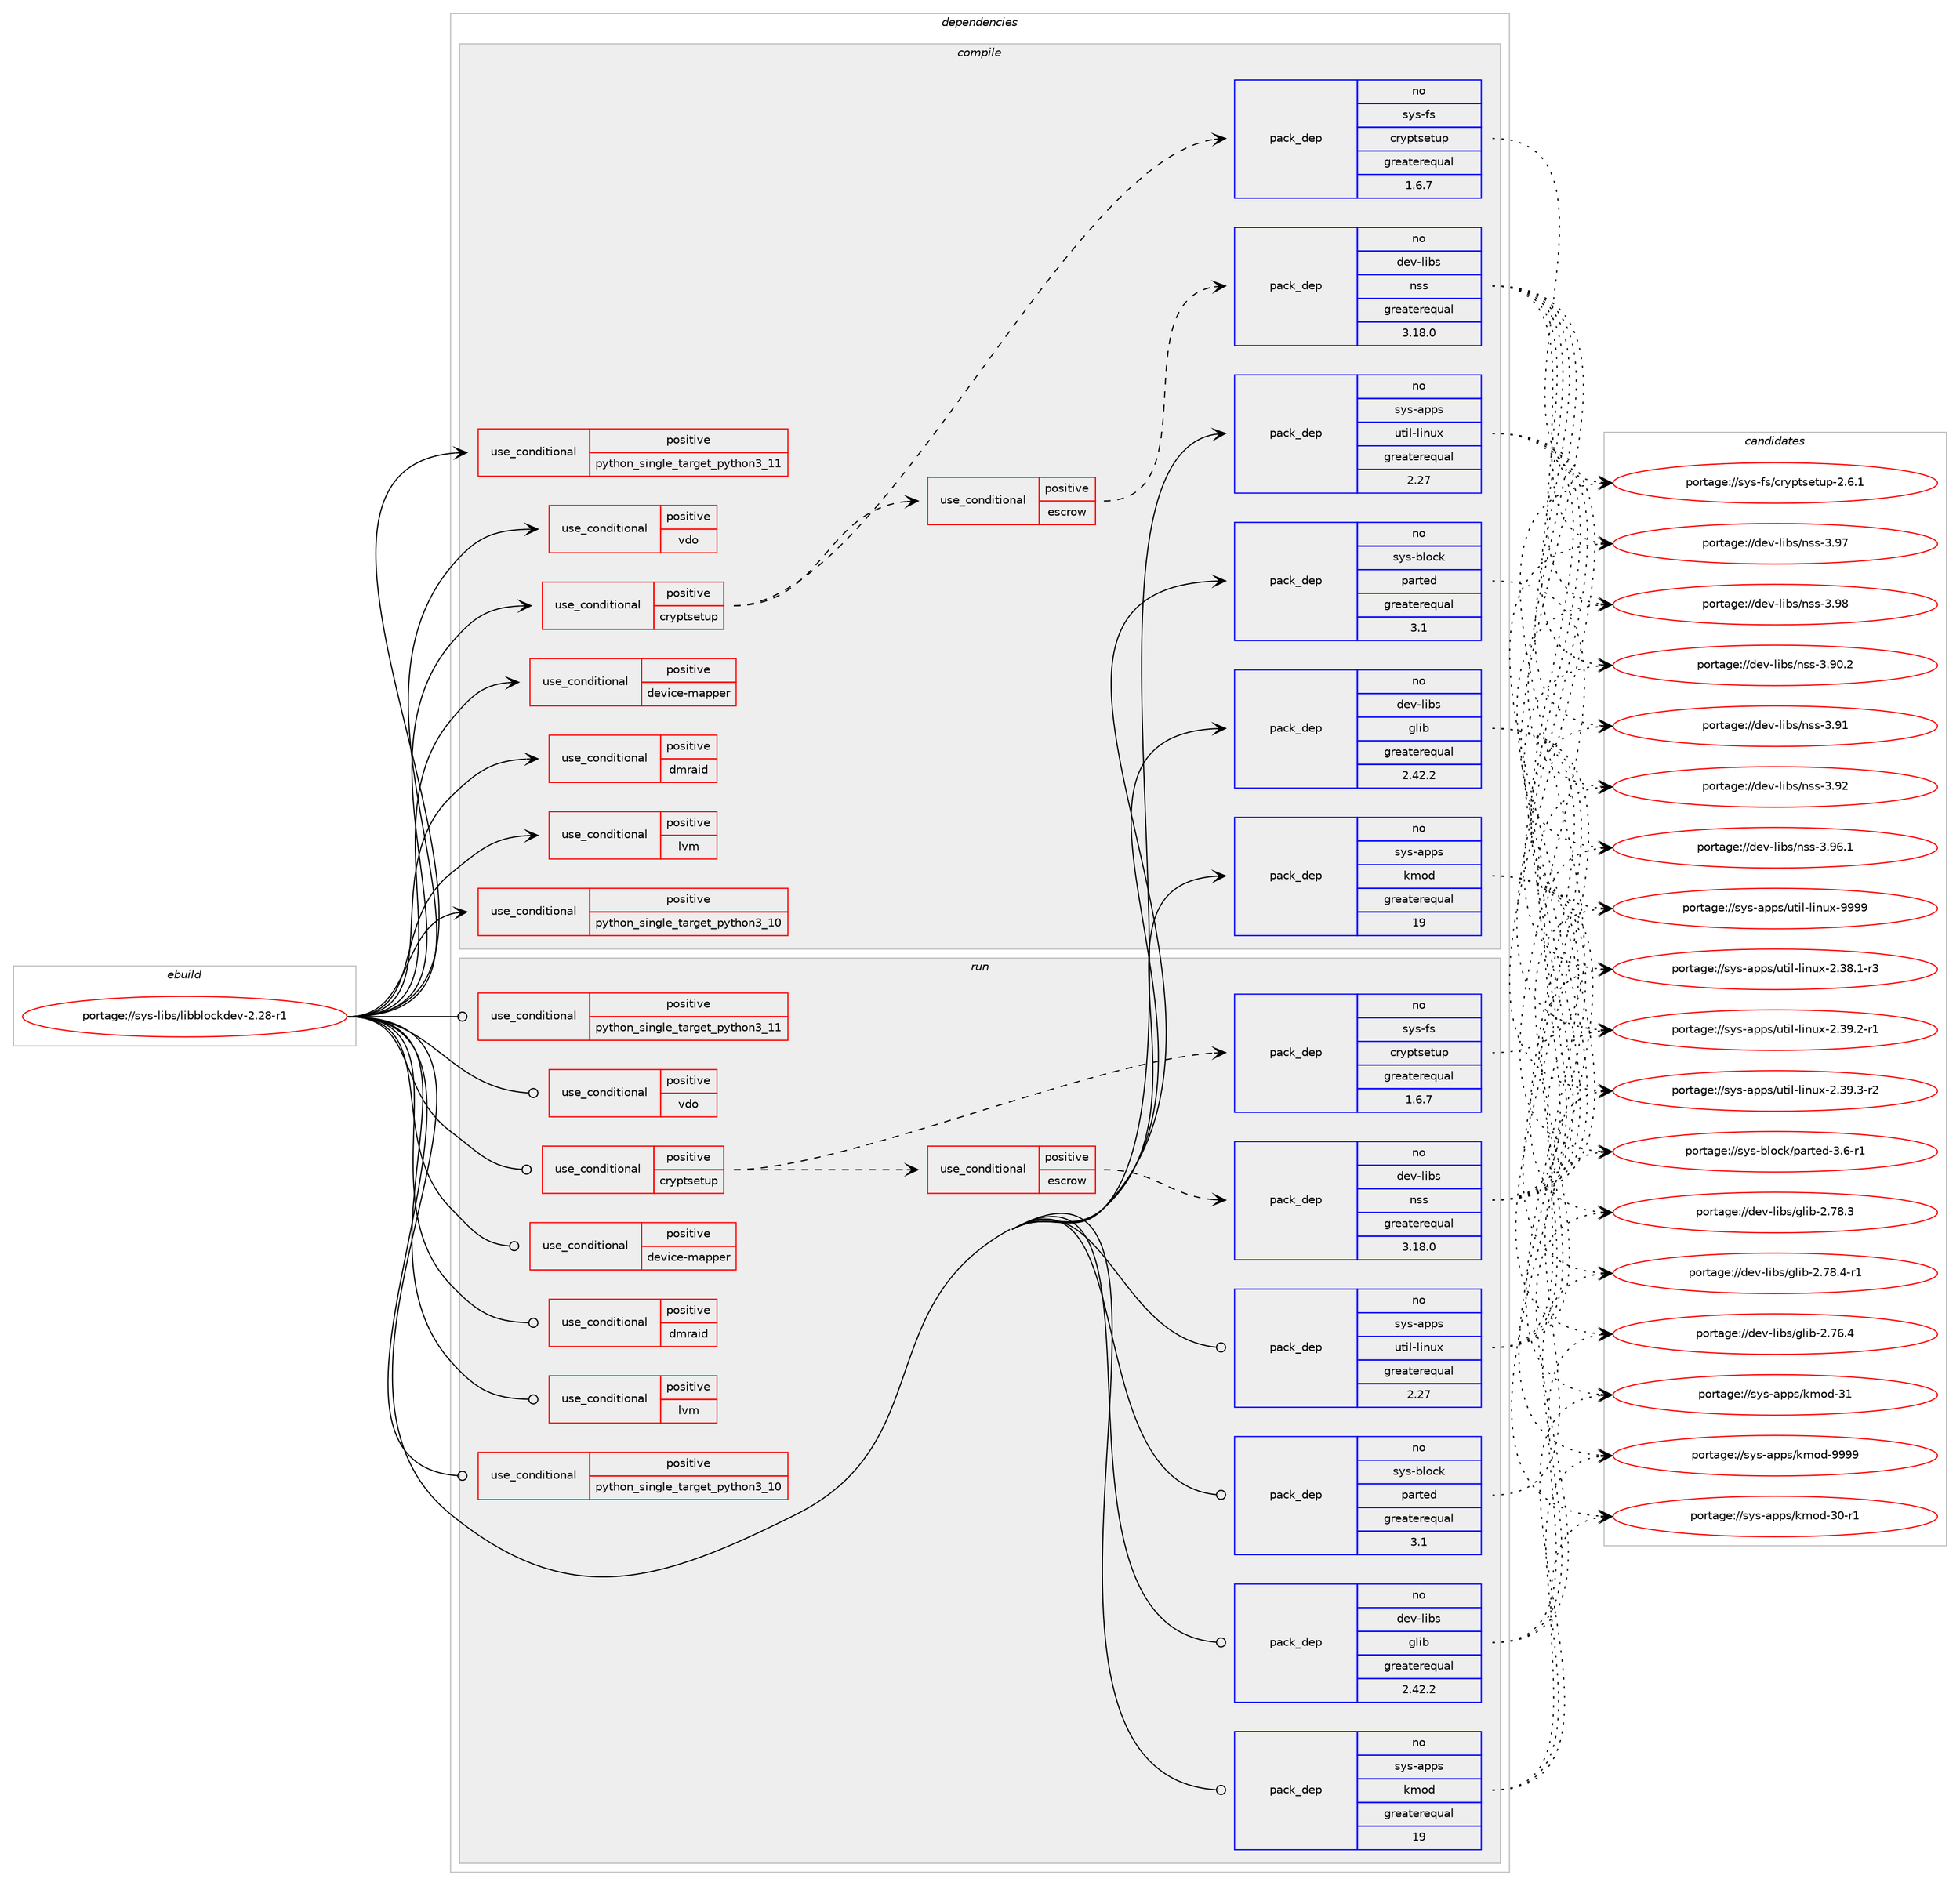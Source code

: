 digraph prolog {

# *************
# Graph options
# *************

newrank=true;
concentrate=true;
compound=true;
graph [rankdir=LR,fontname=Helvetica,fontsize=10,ranksep=1.5];#, ranksep=2.5, nodesep=0.2];
edge  [arrowhead=vee];
node  [fontname=Helvetica,fontsize=10];

# **********
# The ebuild
# **********

subgraph cluster_leftcol {
color=gray;
rank=same;
label=<<i>ebuild</i>>;
id [label="portage://sys-libs/libblockdev-2.28-r1", color=red, width=4, href="../sys-libs/libblockdev-2.28-r1.svg"];
}

# ****************
# The dependencies
# ****************

subgraph cluster_midcol {
color=gray;
label=<<i>dependencies</i>>;
subgraph cluster_compile {
fillcolor="#eeeeee";
style=filled;
label=<<i>compile</i>>;
subgraph cond14526 {
dependency21429 [label=<<TABLE BORDER="0" CELLBORDER="1" CELLSPACING="0" CELLPADDING="4"><TR><TD ROWSPAN="3" CELLPADDING="10">use_conditional</TD></TR><TR><TD>positive</TD></TR><TR><TD>cryptsetup</TD></TR></TABLE>>, shape=none, color=red];
subgraph cond14527 {
dependency21430 [label=<<TABLE BORDER="0" CELLBORDER="1" CELLSPACING="0" CELLPADDING="4"><TR><TD ROWSPAN="3" CELLPADDING="10">use_conditional</TD></TR><TR><TD>positive</TD></TR><TR><TD>escrow</TD></TR></TABLE>>, shape=none, color=red];
subgraph pack6705 {
dependency21431 [label=<<TABLE BORDER="0" CELLBORDER="1" CELLSPACING="0" CELLPADDING="4" WIDTH="220"><TR><TD ROWSPAN="6" CELLPADDING="30">pack_dep</TD></TR><TR><TD WIDTH="110">no</TD></TR><TR><TD>dev-libs</TD></TR><TR><TD>nss</TD></TR><TR><TD>greaterequal</TD></TR><TR><TD>3.18.0</TD></TR></TABLE>>, shape=none, color=blue];
}
dependency21430:e -> dependency21431:w [weight=20,style="dashed",arrowhead="vee"];
# *** BEGIN UNKNOWN DEPENDENCY TYPE (TODO) ***
# dependency21430 -> package_dependency(portage://sys-libs/libblockdev-2.28-r1,install,no,dev-libs,volume_key,none,[,,],[],[])
# *** END UNKNOWN DEPENDENCY TYPE (TODO) ***

}
dependency21429:e -> dependency21430:w [weight=20,style="dashed",arrowhead="vee"];
subgraph pack6706 {
dependency21432 [label=<<TABLE BORDER="0" CELLBORDER="1" CELLSPACING="0" CELLPADDING="4" WIDTH="220"><TR><TD ROWSPAN="6" CELLPADDING="30">pack_dep</TD></TR><TR><TD WIDTH="110">no</TD></TR><TR><TD>sys-fs</TD></TR><TR><TD>cryptsetup</TD></TR><TR><TD>greaterequal</TD></TR><TR><TD>1.6.7</TD></TR></TABLE>>, shape=none, color=blue];
}
dependency21429:e -> dependency21432:w [weight=20,style="dashed",arrowhead="vee"];
}
id:e -> dependency21429:w [weight=20,style="solid",arrowhead="vee"];
subgraph cond14528 {
dependency21433 [label=<<TABLE BORDER="0" CELLBORDER="1" CELLSPACING="0" CELLPADDING="4"><TR><TD ROWSPAN="3" CELLPADDING="10">use_conditional</TD></TR><TR><TD>positive</TD></TR><TR><TD>device-mapper</TD></TR></TABLE>>, shape=none, color=red];
# *** BEGIN UNKNOWN DEPENDENCY TYPE (TODO) ***
# dependency21433 -> package_dependency(portage://sys-libs/libblockdev-2.28-r1,install,no,sys-fs,lvm2,none,[,,],[],[])
# *** END UNKNOWN DEPENDENCY TYPE (TODO) ***

}
id:e -> dependency21433:w [weight=20,style="solid",arrowhead="vee"];
subgraph cond14529 {
dependency21434 [label=<<TABLE BORDER="0" CELLBORDER="1" CELLSPACING="0" CELLPADDING="4"><TR><TD ROWSPAN="3" CELLPADDING="10">use_conditional</TD></TR><TR><TD>positive</TD></TR><TR><TD>dmraid</TD></TR></TABLE>>, shape=none, color=red];
# *** BEGIN UNKNOWN DEPENDENCY TYPE (TODO) ***
# dependency21434 -> package_dependency(portage://sys-libs/libblockdev-2.28-r1,install,no,sys-fs,dmraid,none,[,,],[],[])
# *** END UNKNOWN DEPENDENCY TYPE (TODO) ***

# *** BEGIN UNKNOWN DEPENDENCY TYPE (TODO) ***
# dependency21434 -> package_dependency(portage://sys-libs/libblockdev-2.28-r1,install,no,sys-fs,lvm2,none,[,,],[],[])
# *** END UNKNOWN DEPENDENCY TYPE (TODO) ***

}
id:e -> dependency21434:w [weight=20,style="solid",arrowhead="vee"];
subgraph cond14530 {
dependency21435 [label=<<TABLE BORDER="0" CELLBORDER="1" CELLSPACING="0" CELLPADDING="4"><TR><TD ROWSPAN="3" CELLPADDING="10">use_conditional</TD></TR><TR><TD>positive</TD></TR><TR><TD>lvm</TD></TR></TABLE>>, shape=none, color=red];
# *** BEGIN UNKNOWN DEPENDENCY TYPE (TODO) ***
# dependency21435 -> package_dependency(portage://sys-libs/libblockdev-2.28-r1,install,no,sys-fs,lvm2,none,[,,],[],[])
# *** END UNKNOWN DEPENDENCY TYPE (TODO) ***

# *** BEGIN UNKNOWN DEPENDENCY TYPE (TODO) ***
# dependency21435 -> package_dependency(portage://sys-libs/libblockdev-2.28-r1,install,no,virtual,udev,none,[,,],[],[])
# *** END UNKNOWN DEPENDENCY TYPE (TODO) ***

}
id:e -> dependency21435:w [weight=20,style="solid",arrowhead="vee"];
subgraph cond14531 {
dependency21436 [label=<<TABLE BORDER="0" CELLBORDER="1" CELLSPACING="0" CELLPADDING="4"><TR><TD ROWSPAN="3" CELLPADDING="10">use_conditional</TD></TR><TR><TD>positive</TD></TR><TR><TD>python_single_target_python3_10</TD></TR></TABLE>>, shape=none, color=red];
# *** BEGIN UNKNOWN DEPENDENCY TYPE (TODO) ***
# dependency21436 -> package_dependency(portage://sys-libs/libblockdev-2.28-r1,install,no,dev-lang,python,none,[,,],[slot(3.10)],[])
# *** END UNKNOWN DEPENDENCY TYPE (TODO) ***

}
id:e -> dependency21436:w [weight=20,style="solid",arrowhead="vee"];
subgraph cond14532 {
dependency21437 [label=<<TABLE BORDER="0" CELLBORDER="1" CELLSPACING="0" CELLPADDING="4"><TR><TD ROWSPAN="3" CELLPADDING="10">use_conditional</TD></TR><TR><TD>positive</TD></TR><TR><TD>python_single_target_python3_11</TD></TR></TABLE>>, shape=none, color=red];
# *** BEGIN UNKNOWN DEPENDENCY TYPE (TODO) ***
# dependency21437 -> package_dependency(portage://sys-libs/libblockdev-2.28-r1,install,no,dev-lang,python,none,[,,],[slot(3.11)],[])
# *** END UNKNOWN DEPENDENCY TYPE (TODO) ***

}
id:e -> dependency21437:w [weight=20,style="solid",arrowhead="vee"];
subgraph cond14533 {
dependency21438 [label=<<TABLE BORDER="0" CELLBORDER="1" CELLSPACING="0" CELLPADDING="4"><TR><TD ROWSPAN="3" CELLPADDING="10">use_conditional</TD></TR><TR><TD>positive</TD></TR><TR><TD>vdo</TD></TR></TABLE>>, shape=none, color=red];
# *** BEGIN UNKNOWN DEPENDENCY TYPE (TODO) ***
# dependency21438 -> package_dependency(portage://sys-libs/libblockdev-2.28-r1,install,no,dev-libs,libyaml,none,[,,],[],[])
# *** END UNKNOWN DEPENDENCY TYPE (TODO) ***

}
id:e -> dependency21438:w [weight=20,style="solid",arrowhead="vee"];
subgraph pack6707 {
dependency21439 [label=<<TABLE BORDER="0" CELLBORDER="1" CELLSPACING="0" CELLPADDING="4" WIDTH="220"><TR><TD ROWSPAN="6" CELLPADDING="30">pack_dep</TD></TR><TR><TD WIDTH="110">no</TD></TR><TR><TD>dev-libs</TD></TR><TR><TD>glib</TD></TR><TR><TD>greaterequal</TD></TR><TR><TD>2.42.2</TD></TR></TABLE>>, shape=none, color=blue];
}
id:e -> dependency21439:w [weight=20,style="solid",arrowhead="vee"];
# *** BEGIN UNKNOWN DEPENDENCY TYPE (TODO) ***
# id -> package_dependency(portage://sys-libs/libblockdev-2.28-r1,install,no,dev-libs,libbytesize,none,[,,],[],[])
# *** END UNKNOWN DEPENDENCY TYPE (TODO) ***

subgraph pack6708 {
dependency21440 [label=<<TABLE BORDER="0" CELLBORDER="1" CELLSPACING="0" CELLPADDING="4" WIDTH="220"><TR><TD ROWSPAN="6" CELLPADDING="30">pack_dep</TD></TR><TR><TD WIDTH="110">no</TD></TR><TR><TD>sys-apps</TD></TR><TR><TD>kmod</TD></TR><TR><TD>greaterequal</TD></TR><TR><TD>19</TD></TR></TABLE>>, shape=none, color=blue];
}
id:e -> dependency21440:w [weight=20,style="solid",arrowhead="vee"];
subgraph pack6709 {
dependency21441 [label=<<TABLE BORDER="0" CELLBORDER="1" CELLSPACING="0" CELLPADDING="4" WIDTH="220"><TR><TD ROWSPAN="6" CELLPADDING="30">pack_dep</TD></TR><TR><TD WIDTH="110">no</TD></TR><TR><TD>sys-apps</TD></TR><TR><TD>util-linux</TD></TR><TR><TD>greaterequal</TD></TR><TR><TD>2.27</TD></TR></TABLE>>, shape=none, color=blue];
}
id:e -> dependency21441:w [weight=20,style="solid",arrowhead="vee"];
subgraph pack6710 {
dependency21442 [label=<<TABLE BORDER="0" CELLBORDER="1" CELLSPACING="0" CELLPADDING="4" WIDTH="220"><TR><TD ROWSPAN="6" CELLPADDING="30">pack_dep</TD></TR><TR><TD WIDTH="110">no</TD></TR><TR><TD>sys-block</TD></TR><TR><TD>parted</TD></TR><TR><TD>greaterequal</TD></TR><TR><TD>3.1</TD></TR></TABLE>>, shape=none, color=blue];
}
id:e -> dependency21442:w [weight=20,style="solid",arrowhead="vee"];
}
subgraph cluster_compileandrun {
fillcolor="#eeeeee";
style=filled;
label=<<i>compile and run</i>>;
}
subgraph cluster_run {
fillcolor="#eeeeee";
style=filled;
label=<<i>run</i>>;
subgraph cond14534 {
dependency21443 [label=<<TABLE BORDER="0" CELLBORDER="1" CELLSPACING="0" CELLPADDING="4"><TR><TD ROWSPAN="3" CELLPADDING="10">use_conditional</TD></TR><TR><TD>positive</TD></TR><TR><TD>cryptsetup</TD></TR></TABLE>>, shape=none, color=red];
subgraph cond14535 {
dependency21444 [label=<<TABLE BORDER="0" CELLBORDER="1" CELLSPACING="0" CELLPADDING="4"><TR><TD ROWSPAN="3" CELLPADDING="10">use_conditional</TD></TR><TR><TD>positive</TD></TR><TR><TD>escrow</TD></TR></TABLE>>, shape=none, color=red];
subgraph pack6711 {
dependency21445 [label=<<TABLE BORDER="0" CELLBORDER="1" CELLSPACING="0" CELLPADDING="4" WIDTH="220"><TR><TD ROWSPAN="6" CELLPADDING="30">pack_dep</TD></TR><TR><TD WIDTH="110">no</TD></TR><TR><TD>dev-libs</TD></TR><TR><TD>nss</TD></TR><TR><TD>greaterequal</TD></TR><TR><TD>3.18.0</TD></TR></TABLE>>, shape=none, color=blue];
}
dependency21444:e -> dependency21445:w [weight=20,style="dashed",arrowhead="vee"];
# *** BEGIN UNKNOWN DEPENDENCY TYPE (TODO) ***
# dependency21444 -> package_dependency(portage://sys-libs/libblockdev-2.28-r1,run,no,dev-libs,volume_key,none,[,,],[],[])
# *** END UNKNOWN DEPENDENCY TYPE (TODO) ***

}
dependency21443:e -> dependency21444:w [weight=20,style="dashed",arrowhead="vee"];
subgraph pack6712 {
dependency21446 [label=<<TABLE BORDER="0" CELLBORDER="1" CELLSPACING="0" CELLPADDING="4" WIDTH="220"><TR><TD ROWSPAN="6" CELLPADDING="30">pack_dep</TD></TR><TR><TD WIDTH="110">no</TD></TR><TR><TD>sys-fs</TD></TR><TR><TD>cryptsetup</TD></TR><TR><TD>greaterequal</TD></TR><TR><TD>1.6.7</TD></TR></TABLE>>, shape=none, color=blue];
}
dependency21443:e -> dependency21446:w [weight=20,style="dashed",arrowhead="vee"];
}
id:e -> dependency21443:w [weight=20,style="solid",arrowhead="odot"];
subgraph cond14536 {
dependency21447 [label=<<TABLE BORDER="0" CELLBORDER="1" CELLSPACING="0" CELLPADDING="4"><TR><TD ROWSPAN="3" CELLPADDING="10">use_conditional</TD></TR><TR><TD>positive</TD></TR><TR><TD>device-mapper</TD></TR></TABLE>>, shape=none, color=red];
# *** BEGIN UNKNOWN DEPENDENCY TYPE (TODO) ***
# dependency21447 -> package_dependency(portage://sys-libs/libblockdev-2.28-r1,run,no,sys-fs,lvm2,none,[,,],[],[])
# *** END UNKNOWN DEPENDENCY TYPE (TODO) ***

}
id:e -> dependency21447:w [weight=20,style="solid",arrowhead="odot"];
subgraph cond14537 {
dependency21448 [label=<<TABLE BORDER="0" CELLBORDER="1" CELLSPACING="0" CELLPADDING="4"><TR><TD ROWSPAN="3" CELLPADDING="10">use_conditional</TD></TR><TR><TD>positive</TD></TR><TR><TD>dmraid</TD></TR></TABLE>>, shape=none, color=red];
# *** BEGIN UNKNOWN DEPENDENCY TYPE (TODO) ***
# dependency21448 -> package_dependency(portage://sys-libs/libblockdev-2.28-r1,run,no,sys-fs,dmraid,none,[,,],[],[])
# *** END UNKNOWN DEPENDENCY TYPE (TODO) ***

# *** BEGIN UNKNOWN DEPENDENCY TYPE (TODO) ***
# dependency21448 -> package_dependency(portage://sys-libs/libblockdev-2.28-r1,run,no,sys-fs,lvm2,none,[,,],[],[])
# *** END UNKNOWN DEPENDENCY TYPE (TODO) ***

}
id:e -> dependency21448:w [weight=20,style="solid",arrowhead="odot"];
subgraph cond14538 {
dependency21449 [label=<<TABLE BORDER="0" CELLBORDER="1" CELLSPACING="0" CELLPADDING="4"><TR><TD ROWSPAN="3" CELLPADDING="10">use_conditional</TD></TR><TR><TD>positive</TD></TR><TR><TD>lvm</TD></TR></TABLE>>, shape=none, color=red];
# *** BEGIN UNKNOWN DEPENDENCY TYPE (TODO) ***
# dependency21449 -> package_dependency(portage://sys-libs/libblockdev-2.28-r1,run,no,sys-fs,lvm2,none,[,,],[],[])
# *** END UNKNOWN DEPENDENCY TYPE (TODO) ***

# *** BEGIN UNKNOWN DEPENDENCY TYPE (TODO) ***
# dependency21449 -> package_dependency(portage://sys-libs/libblockdev-2.28-r1,run,no,virtual,udev,none,[,,],[],[])
# *** END UNKNOWN DEPENDENCY TYPE (TODO) ***

}
id:e -> dependency21449:w [weight=20,style="solid",arrowhead="odot"];
subgraph cond14539 {
dependency21450 [label=<<TABLE BORDER="0" CELLBORDER="1" CELLSPACING="0" CELLPADDING="4"><TR><TD ROWSPAN="3" CELLPADDING="10">use_conditional</TD></TR><TR><TD>positive</TD></TR><TR><TD>python_single_target_python3_10</TD></TR></TABLE>>, shape=none, color=red];
# *** BEGIN UNKNOWN DEPENDENCY TYPE (TODO) ***
# dependency21450 -> package_dependency(portage://sys-libs/libblockdev-2.28-r1,run,no,dev-lang,python,none,[,,],[slot(3.10)],[])
# *** END UNKNOWN DEPENDENCY TYPE (TODO) ***

}
id:e -> dependency21450:w [weight=20,style="solid",arrowhead="odot"];
subgraph cond14540 {
dependency21451 [label=<<TABLE BORDER="0" CELLBORDER="1" CELLSPACING="0" CELLPADDING="4"><TR><TD ROWSPAN="3" CELLPADDING="10">use_conditional</TD></TR><TR><TD>positive</TD></TR><TR><TD>python_single_target_python3_11</TD></TR></TABLE>>, shape=none, color=red];
# *** BEGIN UNKNOWN DEPENDENCY TYPE (TODO) ***
# dependency21451 -> package_dependency(portage://sys-libs/libblockdev-2.28-r1,run,no,dev-lang,python,none,[,,],[slot(3.11)],[])
# *** END UNKNOWN DEPENDENCY TYPE (TODO) ***

}
id:e -> dependency21451:w [weight=20,style="solid",arrowhead="odot"];
subgraph cond14541 {
dependency21452 [label=<<TABLE BORDER="0" CELLBORDER="1" CELLSPACING="0" CELLPADDING="4"><TR><TD ROWSPAN="3" CELLPADDING="10">use_conditional</TD></TR><TR><TD>positive</TD></TR><TR><TD>vdo</TD></TR></TABLE>>, shape=none, color=red];
# *** BEGIN UNKNOWN DEPENDENCY TYPE (TODO) ***
# dependency21452 -> package_dependency(portage://sys-libs/libblockdev-2.28-r1,run,no,dev-libs,libyaml,none,[,,],[],[])
# *** END UNKNOWN DEPENDENCY TYPE (TODO) ***

}
id:e -> dependency21452:w [weight=20,style="solid",arrowhead="odot"];
subgraph pack6713 {
dependency21453 [label=<<TABLE BORDER="0" CELLBORDER="1" CELLSPACING="0" CELLPADDING="4" WIDTH="220"><TR><TD ROWSPAN="6" CELLPADDING="30">pack_dep</TD></TR><TR><TD WIDTH="110">no</TD></TR><TR><TD>dev-libs</TD></TR><TR><TD>glib</TD></TR><TR><TD>greaterequal</TD></TR><TR><TD>2.42.2</TD></TR></TABLE>>, shape=none, color=blue];
}
id:e -> dependency21453:w [weight=20,style="solid",arrowhead="odot"];
# *** BEGIN UNKNOWN DEPENDENCY TYPE (TODO) ***
# id -> package_dependency(portage://sys-libs/libblockdev-2.28-r1,run,no,dev-libs,libbytesize,none,[,,],[],[])
# *** END UNKNOWN DEPENDENCY TYPE (TODO) ***

subgraph pack6714 {
dependency21454 [label=<<TABLE BORDER="0" CELLBORDER="1" CELLSPACING="0" CELLPADDING="4" WIDTH="220"><TR><TD ROWSPAN="6" CELLPADDING="30">pack_dep</TD></TR><TR><TD WIDTH="110">no</TD></TR><TR><TD>sys-apps</TD></TR><TR><TD>kmod</TD></TR><TR><TD>greaterequal</TD></TR><TR><TD>19</TD></TR></TABLE>>, shape=none, color=blue];
}
id:e -> dependency21454:w [weight=20,style="solid",arrowhead="odot"];
subgraph pack6715 {
dependency21455 [label=<<TABLE BORDER="0" CELLBORDER="1" CELLSPACING="0" CELLPADDING="4" WIDTH="220"><TR><TD ROWSPAN="6" CELLPADDING="30">pack_dep</TD></TR><TR><TD WIDTH="110">no</TD></TR><TR><TD>sys-apps</TD></TR><TR><TD>util-linux</TD></TR><TR><TD>greaterequal</TD></TR><TR><TD>2.27</TD></TR></TABLE>>, shape=none, color=blue];
}
id:e -> dependency21455:w [weight=20,style="solid",arrowhead="odot"];
subgraph pack6716 {
dependency21456 [label=<<TABLE BORDER="0" CELLBORDER="1" CELLSPACING="0" CELLPADDING="4" WIDTH="220"><TR><TD ROWSPAN="6" CELLPADDING="30">pack_dep</TD></TR><TR><TD WIDTH="110">no</TD></TR><TR><TD>sys-block</TD></TR><TR><TD>parted</TD></TR><TR><TD>greaterequal</TD></TR><TR><TD>3.1</TD></TR></TABLE>>, shape=none, color=blue];
}
id:e -> dependency21456:w [weight=20,style="solid",arrowhead="odot"];
}
}

# **************
# The candidates
# **************

subgraph cluster_choices {
rank=same;
color=gray;
label=<<i>candidates</i>>;

subgraph choice6705 {
color=black;
nodesep=1;
choice10010111845108105981154711011511545514657484650 [label="portage://dev-libs/nss-3.90.2", color=red, width=4,href="../dev-libs/nss-3.90.2.svg"];
choice1001011184510810598115471101151154551465749 [label="portage://dev-libs/nss-3.91", color=red, width=4,href="../dev-libs/nss-3.91.svg"];
choice1001011184510810598115471101151154551465750 [label="portage://dev-libs/nss-3.92", color=red, width=4,href="../dev-libs/nss-3.92.svg"];
choice10010111845108105981154711011511545514657544649 [label="portage://dev-libs/nss-3.96.1", color=red, width=4,href="../dev-libs/nss-3.96.1.svg"];
choice1001011184510810598115471101151154551465755 [label="portage://dev-libs/nss-3.97", color=red, width=4,href="../dev-libs/nss-3.97.svg"];
choice1001011184510810598115471101151154551465756 [label="portage://dev-libs/nss-3.98", color=red, width=4,href="../dev-libs/nss-3.98.svg"];
dependency21431:e -> choice10010111845108105981154711011511545514657484650:w [style=dotted,weight="100"];
dependency21431:e -> choice1001011184510810598115471101151154551465749:w [style=dotted,weight="100"];
dependency21431:e -> choice1001011184510810598115471101151154551465750:w [style=dotted,weight="100"];
dependency21431:e -> choice10010111845108105981154711011511545514657544649:w [style=dotted,weight="100"];
dependency21431:e -> choice1001011184510810598115471101151154551465755:w [style=dotted,weight="100"];
dependency21431:e -> choice1001011184510810598115471101151154551465756:w [style=dotted,weight="100"];
}
subgraph choice6706 {
color=black;
nodesep=1;
choice115121115451021154799114121112116115101116117112455046544649 [label="portage://sys-fs/cryptsetup-2.6.1", color=red, width=4,href="../sys-fs/cryptsetup-2.6.1.svg"];
dependency21432:e -> choice115121115451021154799114121112116115101116117112455046544649:w [style=dotted,weight="100"];
}
subgraph choice6707 {
color=black;
nodesep=1;
choice1001011184510810598115471031081059845504655544652 [label="portage://dev-libs/glib-2.76.4", color=red, width=4,href="../dev-libs/glib-2.76.4.svg"];
choice1001011184510810598115471031081059845504655564651 [label="portage://dev-libs/glib-2.78.3", color=red, width=4,href="../dev-libs/glib-2.78.3.svg"];
choice10010111845108105981154710310810598455046555646524511449 [label="portage://dev-libs/glib-2.78.4-r1", color=red, width=4,href="../dev-libs/glib-2.78.4-r1.svg"];
dependency21439:e -> choice1001011184510810598115471031081059845504655544652:w [style=dotted,weight="100"];
dependency21439:e -> choice1001011184510810598115471031081059845504655564651:w [style=dotted,weight="100"];
dependency21439:e -> choice10010111845108105981154710310810598455046555646524511449:w [style=dotted,weight="100"];
}
subgraph choice6708 {
color=black;
nodesep=1;
choice1151211154597112112115471071091111004551484511449 [label="portage://sys-apps/kmod-30-r1", color=red, width=4,href="../sys-apps/kmod-30-r1.svg"];
choice115121115459711211211547107109111100455149 [label="portage://sys-apps/kmod-31", color=red, width=4,href="../sys-apps/kmod-31.svg"];
choice1151211154597112112115471071091111004557575757 [label="portage://sys-apps/kmod-9999", color=red, width=4,href="../sys-apps/kmod-9999.svg"];
dependency21440:e -> choice1151211154597112112115471071091111004551484511449:w [style=dotted,weight="100"];
dependency21440:e -> choice115121115459711211211547107109111100455149:w [style=dotted,weight="100"];
dependency21440:e -> choice1151211154597112112115471071091111004557575757:w [style=dotted,weight="100"];
}
subgraph choice6709 {
color=black;
nodesep=1;
choice11512111545971121121154711711610510845108105110117120455046515646494511451 [label="portage://sys-apps/util-linux-2.38.1-r3", color=red, width=4,href="../sys-apps/util-linux-2.38.1-r3.svg"];
choice11512111545971121121154711711610510845108105110117120455046515746504511449 [label="portage://sys-apps/util-linux-2.39.2-r1", color=red, width=4,href="../sys-apps/util-linux-2.39.2-r1.svg"];
choice11512111545971121121154711711610510845108105110117120455046515746514511450 [label="portage://sys-apps/util-linux-2.39.3-r2", color=red, width=4,href="../sys-apps/util-linux-2.39.3-r2.svg"];
choice115121115459711211211547117116105108451081051101171204557575757 [label="portage://sys-apps/util-linux-9999", color=red, width=4,href="../sys-apps/util-linux-9999.svg"];
dependency21441:e -> choice11512111545971121121154711711610510845108105110117120455046515646494511451:w [style=dotted,weight="100"];
dependency21441:e -> choice11512111545971121121154711711610510845108105110117120455046515746504511449:w [style=dotted,weight="100"];
dependency21441:e -> choice11512111545971121121154711711610510845108105110117120455046515746514511450:w [style=dotted,weight="100"];
dependency21441:e -> choice115121115459711211211547117116105108451081051101171204557575757:w [style=dotted,weight="100"];
}
subgraph choice6710 {
color=black;
nodesep=1;
choice1151211154598108111991074711297114116101100455146544511449 [label="portage://sys-block/parted-3.6-r1", color=red, width=4,href="../sys-block/parted-3.6-r1.svg"];
dependency21442:e -> choice1151211154598108111991074711297114116101100455146544511449:w [style=dotted,weight="100"];
}
subgraph choice6711 {
color=black;
nodesep=1;
choice10010111845108105981154711011511545514657484650 [label="portage://dev-libs/nss-3.90.2", color=red, width=4,href="../dev-libs/nss-3.90.2.svg"];
choice1001011184510810598115471101151154551465749 [label="portage://dev-libs/nss-3.91", color=red, width=4,href="../dev-libs/nss-3.91.svg"];
choice1001011184510810598115471101151154551465750 [label="portage://dev-libs/nss-3.92", color=red, width=4,href="../dev-libs/nss-3.92.svg"];
choice10010111845108105981154711011511545514657544649 [label="portage://dev-libs/nss-3.96.1", color=red, width=4,href="../dev-libs/nss-3.96.1.svg"];
choice1001011184510810598115471101151154551465755 [label="portage://dev-libs/nss-3.97", color=red, width=4,href="../dev-libs/nss-3.97.svg"];
choice1001011184510810598115471101151154551465756 [label="portage://dev-libs/nss-3.98", color=red, width=4,href="../dev-libs/nss-3.98.svg"];
dependency21445:e -> choice10010111845108105981154711011511545514657484650:w [style=dotted,weight="100"];
dependency21445:e -> choice1001011184510810598115471101151154551465749:w [style=dotted,weight="100"];
dependency21445:e -> choice1001011184510810598115471101151154551465750:w [style=dotted,weight="100"];
dependency21445:e -> choice10010111845108105981154711011511545514657544649:w [style=dotted,weight="100"];
dependency21445:e -> choice1001011184510810598115471101151154551465755:w [style=dotted,weight="100"];
dependency21445:e -> choice1001011184510810598115471101151154551465756:w [style=dotted,weight="100"];
}
subgraph choice6712 {
color=black;
nodesep=1;
choice115121115451021154799114121112116115101116117112455046544649 [label="portage://sys-fs/cryptsetup-2.6.1", color=red, width=4,href="../sys-fs/cryptsetup-2.6.1.svg"];
dependency21446:e -> choice115121115451021154799114121112116115101116117112455046544649:w [style=dotted,weight="100"];
}
subgraph choice6713 {
color=black;
nodesep=1;
choice1001011184510810598115471031081059845504655544652 [label="portage://dev-libs/glib-2.76.4", color=red, width=4,href="../dev-libs/glib-2.76.4.svg"];
choice1001011184510810598115471031081059845504655564651 [label="portage://dev-libs/glib-2.78.3", color=red, width=4,href="../dev-libs/glib-2.78.3.svg"];
choice10010111845108105981154710310810598455046555646524511449 [label="portage://dev-libs/glib-2.78.4-r1", color=red, width=4,href="../dev-libs/glib-2.78.4-r1.svg"];
dependency21453:e -> choice1001011184510810598115471031081059845504655544652:w [style=dotted,weight="100"];
dependency21453:e -> choice1001011184510810598115471031081059845504655564651:w [style=dotted,weight="100"];
dependency21453:e -> choice10010111845108105981154710310810598455046555646524511449:w [style=dotted,weight="100"];
}
subgraph choice6714 {
color=black;
nodesep=1;
choice1151211154597112112115471071091111004551484511449 [label="portage://sys-apps/kmod-30-r1", color=red, width=4,href="../sys-apps/kmod-30-r1.svg"];
choice115121115459711211211547107109111100455149 [label="portage://sys-apps/kmod-31", color=red, width=4,href="../sys-apps/kmod-31.svg"];
choice1151211154597112112115471071091111004557575757 [label="portage://sys-apps/kmod-9999", color=red, width=4,href="../sys-apps/kmod-9999.svg"];
dependency21454:e -> choice1151211154597112112115471071091111004551484511449:w [style=dotted,weight="100"];
dependency21454:e -> choice115121115459711211211547107109111100455149:w [style=dotted,weight="100"];
dependency21454:e -> choice1151211154597112112115471071091111004557575757:w [style=dotted,weight="100"];
}
subgraph choice6715 {
color=black;
nodesep=1;
choice11512111545971121121154711711610510845108105110117120455046515646494511451 [label="portage://sys-apps/util-linux-2.38.1-r3", color=red, width=4,href="../sys-apps/util-linux-2.38.1-r3.svg"];
choice11512111545971121121154711711610510845108105110117120455046515746504511449 [label="portage://sys-apps/util-linux-2.39.2-r1", color=red, width=4,href="../sys-apps/util-linux-2.39.2-r1.svg"];
choice11512111545971121121154711711610510845108105110117120455046515746514511450 [label="portage://sys-apps/util-linux-2.39.3-r2", color=red, width=4,href="../sys-apps/util-linux-2.39.3-r2.svg"];
choice115121115459711211211547117116105108451081051101171204557575757 [label="portage://sys-apps/util-linux-9999", color=red, width=4,href="../sys-apps/util-linux-9999.svg"];
dependency21455:e -> choice11512111545971121121154711711610510845108105110117120455046515646494511451:w [style=dotted,weight="100"];
dependency21455:e -> choice11512111545971121121154711711610510845108105110117120455046515746504511449:w [style=dotted,weight="100"];
dependency21455:e -> choice11512111545971121121154711711610510845108105110117120455046515746514511450:w [style=dotted,weight="100"];
dependency21455:e -> choice115121115459711211211547117116105108451081051101171204557575757:w [style=dotted,weight="100"];
}
subgraph choice6716 {
color=black;
nodesep=1;
choice1151211154598108111991074711297114116101100455146544511449 [label="portage://sys-block/parted-3.6-r1", color=red, width=4,href="../sys-block/parted-3.6-r1.svg"];
dependency21456:e -> choice1151211154598108111991074711297114116101100455146544511449:w [style=dotted,weight="100"];
}
}

}
